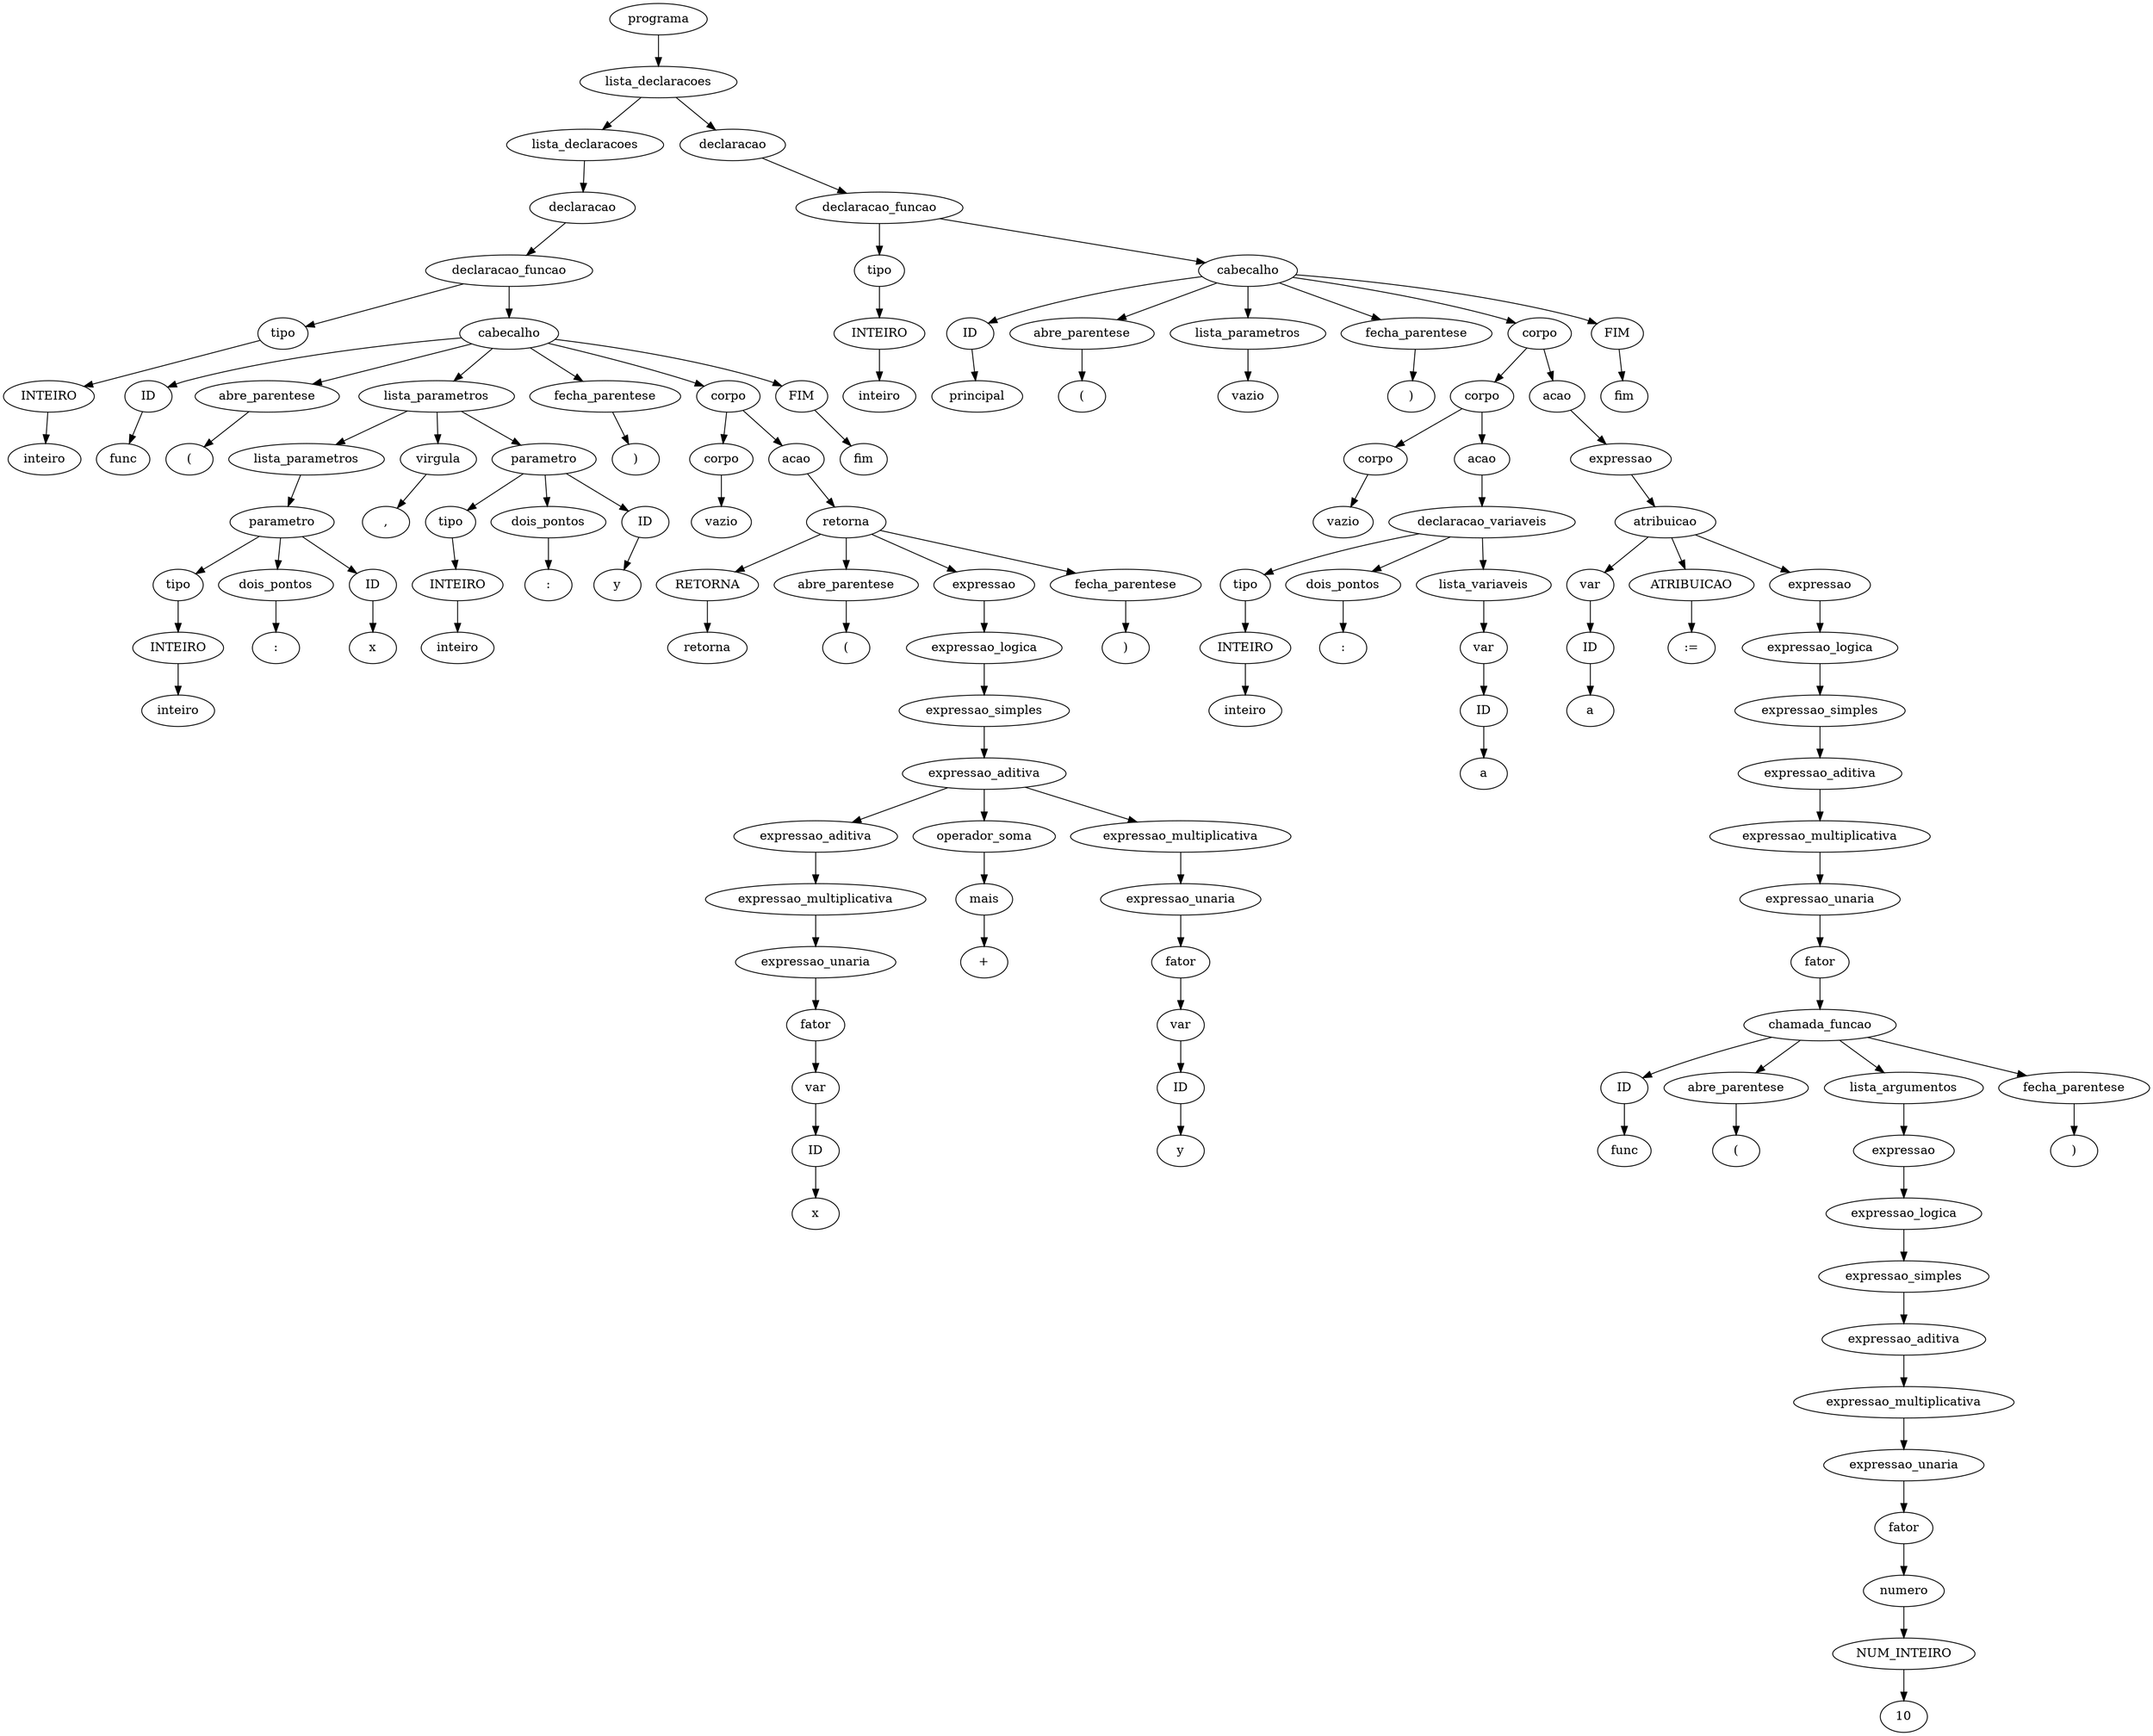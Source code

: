 digraph tree {
    "0x7f3d7b1b4460" [label="programa"];
    "0x7f3d7b123f40" [label="lista_declaracoes"];
    "0x7f3d7b123e20" [label="lista_declaracoes"];
    "0x7f3d6738f8b0" [label="declaracao"];
    "0x7f3d7b1b45b0" [label="declaracao_funcao"];
    "0x7f3d7b1b44c0" [label="tipo"];
    "0x7f3d7b1b4520" [label="INTEIRO"];
    "0x7f3d7b1b4490" [label="inteiro"];
    "0x7f3d7b1235b0" [label="cabecalho"];
    "0x7f3d7b063250" [label="ID"];
    "0x7f3d7b063280" [label="func"];
    "0x7f3d7b0630d0" [label="abre_parentese"];
    "0x7f3d7b063070" [label="("];
    "0x7f3d7b1238e0" [label="lista_parametros"];
    "0x7f3d7b1b43a0" [label="lista_parametros"];
    "0x7f3d7b123610" [label="parametro"];
    "0x7f3d7b1b4430" [label="tipo"];
    "0x7f3d6738f820" [label="INTEIRO"];
    "0x7f3d7b1238b0" [label="inteiro"];
    "0x7f3d7b123790" [label="dois_pontos"];
    "0x7f3d7b123700" [label=":"];
    "0x7f3d7b1236d0" [label="ID"];
    "0x7f3d7b1236a0" [label="x"];
    "0x7f3d7b123940" [label="virgula"];
    "0x7f3d7b123850" [label=","];
    "0x7f3d7b1235e0" [label="parametro"];
    "0x7f3d7b123550" [label="tipo"];
    "0x7f3d7b123730" [label="INTEIRO"];
    "0x7f3d7b123910" [label="inteiro"];
    "0x7f3d7b123820" [label="dois_pontos"];
    "0x7f3d7b123a60" [label=":"];
    "0x7f3d7b123a90" [label="ID"];
    "0x7f3d7b123ac0" [label="y"];
    "0x7f3d7b063130" [label="fecha_parentese"];
    "0x7f3d7b0632b0" [label=")"];
    "0x7f3d7b123b80" [label="corpo"];
    "0x7f3d7b123760" [label="corpo"];
    "0x7f3d7b123670" [label="vazio"];
    "0x7f3d7b123b50" [label="acao"];
    "0x7f3d7b123d90" [label="retorna"];
    "0x7f3d7b123d30" [label="RETORNA"];
    "0x7f3d7b063160" [label="retorna"];
    "0x7f3d7b063190" [label="abre_parentese"];
    "0x7f3d7b0631c0" [label="("];
    "0x7f3d7b063040" [label="expressao"];
    "0x7f3d7b123fd0" [label="expressao_logica"];
    "0x7f3d7b123d00" [label="expressao_simples"];
    "0x7f3d7b123df0" [label="expressao_aditiva"];
    "0x7f3d7b123be0" [label="expressao_aditiva"];
    "0x7f3d7b123cd0" [label="expressao_multiplicativa"];
    "0x7f3d7b123880" [label="expressao_unaria"];
    "0x7f3d7b123bb0" [label="fator"];
    "0x7f3d7b1237f0" [label="var"];
    "0x7f3d7b1239a0" [label="ID"];
    "0x7f3d7b123ca0" [label="x"];
    "0x7f3d7b123e50" [label="operador_soma"];
    "0x7f3d7b123c70" [label="mais"];
    "0x7f3d7b123d60" [label="+"];
    "0x7f3d7b123fa0" [label="expressao_multiplicativa"];
    "0x7f3d7b123eb0" [label="expressao_unaria"];
    "0x7f3d7b123dc0" [label="fator"];
    "0x7f3d7b123c10" [label="var"];
    "0x7f3d7b123c40" [label="ID"];
    "0x7f3d7b123f70" [label="y"];
    "0x7f3d7b0631f0" [label="fecha_parentese"];
    "0x7f3d7b063220" [label=")"];
    "0x7f3d7b063310" [label="FIM"];
    "0x7f3d7b063340" [label="fim"];
    "0x7f3d7b123ee0" [label="declaracao"];
    "0x7f3d7b123580" [label="declaracao_funcao"];
    "0x7f3d7b1b4550" [label="tipo"];
    "0x7f3d7b1b4220" [label="INTEIRO"];
    "0x7f3d7b123b20" [label="inteiro"];
    "0x7f3d7b063640" [label="cabecalho"];
    "0x7f3d7b0638b0" [label="ID"];
    "0x7f3d7b063670" [label="principal"];
    "0x7f3d7b085040" [label="abre_parentese"];
    "0x7f3d7b085070" [label="("];
    "0x7f3d7b063100" [label="lista_parametros"];
    "0x7f3d7b123f10" [label="vazio"];
    "0x7f3d7b0850a0" [label="fecha_parentese"];
    "0x7f3d7b0850d0" [label=")"];
    "0x7f3d7b063f70" [label="corpo"];
    "0x7f3d7b063790" [label="corpo"];
    "0x7f3d7b0635e0" [label="corpo"];
    "0x7f3d7b1239d0" [label="vazio"];
    "0x7f3d7b063610" [label="acao"];
    "0x7f3d7b063730" [label="declaracao_variaveis"];
    "0x7f3d7b0630a0" [label="tipo"];
    "0x7f3d7b063520" [label="INTEIRO"];
    "0x7f3d7b063700" [label="inteiro"];
    "0x7f3d7b0637f0" [label="dois_pontos"];
    "0x7f3d7b063910" [label=":"];
    "0x7f3d7b063760" [label="lista_variaveis"];
    "0x7f3d7b063580" [label="var"];
    "0x7f3d7b0634c0" [label="ID"];
    "0x7f3d7b063850" [label="a"];
    "0x7f3d7b063c70" [label="acao"];
    "0x7f3d7b0638e0" [label="expressao"];
    "0x7f3d7b063a00" [label="atribuicao"];
    "0x7f3d7b063460" [label="var"];
    "0x7f3d7b0635b0" [label="ID"];
    "0x7f3d7b063940" [label="a"];
    "0x7f3d7b063d00" [label="ATRIBUICAO"];
    "0x7f3d7b063f40" [label=":="];
    "0x7f3d7b0639d0" [label="expressao"];
    "0x7f3d7b063f10" [label="expressao_logica"];
    "0x7f3d7b063d60" [label="expressao_simples"];
    "0x7f3d7b0639a0" [label="expressao_aditiva"];
    "0x7f3d7b063ee0" [label="expressao_multiplicativa"];
    "0x7f3d7b063ca0" [label="expressao_unaria"];
    "0x7f3d7b063dc0" [label="fator"];
    "0x7f3d7b063c40" [label="chamada_funcao"];
    "0x7f3d7b063cd0" [label="ID"];
    "0x7f3d7b063df0" [label="func"];
    "0x7f3d7b063e20" [label="abre_parentese"];
    "0x7f3d7b063e50" [label="("];
    "0x7f3d7b063c10" [label="lista_argumentos"];
    "0x7f3d7b063be0" [label="expressao"];
    "0x7f3d7b063bb0" [label="expressao_logica"];
    "0x7f3d7b063b20" [label="expressao_simples"];
    "0x7f3d7b063a90" [label="expressao_aditiva"];
    "0x7f3d7b063b80" [label="expressao_multiplicativa"];
    "0x7f3d7b063970" [label="expressao_unaria"];
    "0x7f3d7b063a60" [label="fator"];
    "0x7f3d7b063820" [label="numero"];
    "0x7f3d7b0637c0" [label="NUM_INTEIRO"];
    "0x7f3d7b063b50" [label="10"];
    "0x7f3d7b063e80" [label="fecha_parentese"];
    "0x7f3d7b063eb0" [label=")"];
    "0x7f3d7b085100" [label="FIM"];
    "0x7f3d7b085130" [label="fim"];
    "0x7f3d7b1b4460" -> "0x7f3d7b123f40";
    "0x7f3d7b123f40" -> "0x7f3d7b123e20";
    "0x7f3d7b123f40" -> "0x7f3d7b123ee0";
    "0x7f3d7b123e20" -> "0x7f3d6738f8b0";
    "0x7f3d6738f8b0" -> "0x7f3d7b1b45b0";
    "0x7f3d7b1b45b0" -> "0x7f3d7b1b44c0";
    "0x7f3d7b1b45b0" -> "0x7f3d7b1235b0";
    "0x7f3d7b1b44c0" -> "0x7f3d7b1b4520";
    "0x7f3d7b1b4520" -> "0x7f3d7b1b4490";
    "0x7f3d7b1235b0" -> "0x7f3d7b063250";
    "0x7f3d7b1235b0" -> "0x7f3d7b0630d0";
    "0x7f3d7b1235b0" -> "0x7f3d7b1238e0";
    "0x7f3d7b1235b0" -> "0x7f3d7b063130";
    "0x7f3d7b1235b0" -> "0x7f3d7b123b80";
    "0x7f3d7b1235b0" -> "0x7f3d7b063310";
    "0x7f3d7b063250" -> "0x7f3d7b063280";
    "0x7f3d7b0630d0" -> "0x7f3d7b063070";
    "0x7f3d7b1238e0" -> "0x7f3d7b1b43a0";
    "0x7f3d7b1238e0" -> "0x7f3d7b123940";
    "0x7f3d7b1238e0" -> "0x7f3d7b1235e0";
    "0x7f3d7b1b43a0" -> "0x7f3d7b123610";
    "0x7f3d7b123610" -> "0x7f3d7b1b4430";
    "0x7f3d7b123610" -> "0x7f3d7b123790";
    "0x7f3d7b123610" -> "0x7f3d7b1236d0";
    "0x7f3d7b1b4430" -> "0x7f3d6738f820";
    "0x7f3d6738f820" -> "0x7f3d7b1238b0";
    "0x7f3d7b123790" -> "0x7f3d7b123700";
    "0x7f3d7b1236d0" -> "0x7f3d7b1236a0";
    "0x7f3d7b123940" -> "0x7f3d7b123850";
    "0x7f3d7b1235e0" -> "0x7f3d7b123550";
    "0x7f3d7b1235e0" -> "0x7f3d7b123820";
    "0x7f3d7b1235e0" -> "0x7f3d7b123a90";
    "0x7f3d7b123550" -> "0x7f3d7b123730";
    "0x7f3d7b123730" -> "0x7f3d7b123910";
    "0x7f3d7b123820" -> "0x7f3d7b123a60";
    "0x7f3d7b123a90" -> "0x7f3d7b123ac0";
    "0x7f3d7b063130" -> "0x7f3d7b0632b0";
    "0x7f3d7b123b80" -> "0x7f3d7b123760";
    "0x7f3d7b123b80" -> "0x7f3d7b123b50";
    "0x7f3d7b123760" -> "0x7f3d7b123670";
    "0x7f3d7b123b50" -> "0x7f3d7b123d90";
    "0x7f3d7b123d90" -> "0x7f3d7b123d30";
    "0x7f3d7b123d90" -> "0x7f3d7b063190";
    "0x7f3d7b123d90" -> "0x7f3d7b063040";
    "0x7f3d7b123d90" -> "0x7f3d7b0631f0";
    "0x7f3d7b123d30" -> "0x7f3d7b063160";
    "0x7f3d7b063190" -> "0x7f3d7b0631c0";
    "0x7f3d7b063040" -> "0x7f3d7b123fd0";
    "0x7f3d7b123fd0" -> "0x7f3d7b123d00";
    "0x7f3d7b123d00" -> "0x7f3d7b123df0";
    "0x7f3d7b123df0" -> "0x7f3d7b123be0";
    "0x7f3d7b123df0" -> "0x7f3d7b123e50";
    "0x7f3d7b123df0" -> "0x7f3d7b123fa0";
    "0x7f3d7b123be0" -> "0x7f3d7b123cd0";
    "0x7f3d7b123cd0" -> "0x7f3d7b123880";
    "0x7f3d7b123880" -> "0x7f3d7b123bb0";
    "0x7f3d7b123bb0" -> "0x7f3d7b1237f0";
    "0x7f3d7b1237f0" -> "0x7f3d7b1239a0";
    "0x7f3d7b1239a0" -> "0x7f3d7b123ca0";
    "0x7f3d7b123e50" -> "0x7f3d7b123c70";
    "0x7f3d7b123c70" -> "0x7f3d7b123d60";
    "0x7f3d7b123fa0" -> "0x7f3d7b123eb0";
    "0x7f3d7b123eb0" -> "0x7f3d7b123dc0";
    "0x7f3d7b123dc0" -> "0x7f3d7b123c10";
    "0x7f3d7b123c10" -> "0x7f3d7b123c40";
    "0x7f3d7b123c40" -> "0x7f3d7b123f70";
    "0x7f3d7b0631f0" -> "0x7f3d7b063220";
    "0x7f3d7b063310" -> "0x7f3d7b063340";
    "0x7f3d7b123ee0" -> "0x7f3d7b123580";
    "0x7f3d7b123580" -> "0x7f3d7b1b4550";
    "0x7f3d7b123580" -> "0x7f3d7b063640";
    "0x7f3d7b1b4550" -> "0x7f3d7b1b4220";
    "0x7f3d7b1b4220" -> "0x7f3d7b123b20";
    "0x7f3d7b063640" -> "0x7f3d7b0638b0";
    "0x7f3d7b063640" -> "0x7f3d7b085040";
    "0x7f3d7b063640" -> "0x7f3d7b063100";
    "0x7f3d7b063640" -> "0x7f3d7b0850a0";
    "0x7f3d7b063640" -> "0x7f3d7b063f70";
    "0x7f3d7b063640" -> "0x7f3d7b085100";
    "0x7f3d7b0638b0" -> "0x7f3d7b063670";
    "0x7f3d7b085040" -> "0x7f3d7b085070";
    "0x7f3d7b063100" -> "0x7f3d7b123f10";
    "0x7f3d7b0850a0" -> "0x7f3d7b0850d0";
    "0x7f3d7b063f70" -> "0x7f3d7b063790";
    "0x7f3d7b063f70" -> "0x7f3d7b063c70";
    "0x7f3d7b063790" -> "0x7f3d7b0635e0";
    "0x7f3d7b063790" -> "0x7f3d7b063610";
    "0x7f3d7b0635e0" -> "0x7f3d7b1239d0";
    "0x7f3d7b063610" -> "0x7f3d7b063730";
    "0x7f3d7b063730" -> "0x7f3d7b0630a0";
    "0x7f3d7b063730" -> "0x7f3d7b0637f0";
    "0x7f3d7b063730" -> "0x7f3d7b063760";
    "0x7f3d7b0630a0" -> "0x7f3d7b063520";
    "0x7f3d7b063520" -> "0x7f3d7b063700";
    "0x7f3d7b0637f0" -> "0x7f3d7b063910";
    "0x7f3d7b063760" -> "0x7f3d7b063580";
    "0x7f3d7b063580" -> "0x7f3d7b0634c0";
    "0x7f3d7b0634c0" -> "0x7f3d7b063850";
    "0x7f3d7b063c70" -> "0x7f3d7b0638e0";
    "0x7f3d7b0638e0" -> "0x7f3d7b063a00";
    "0x7f3d7b063a00" -> "0x7f3d7b063460";
    "0x7f3d7b063a00" -> "0x7f3d7b063d00";
    "0x7f3d7b063a00" -> "0x7f3d7b0639d0";
    "0x7f3d7b063460" -> "0x7f3d7b0635b0";
    "0x7f3d7b0635b0" -> "0x7f3d7b063940";
    "0x7f3d7b063d00" -> "0x7f3d7b063f40";
    "0x7f3d7b0639d0" -> "0x7f3d7b063f10";
    "0x7f3d7b063f10" -> "0x7f3d7b063d60";
    "0x7f3d7b063d60" -> "0x7f3d7b0639a0";
    "0x7f3d7b0639a0" -> "0x7f3d7b063ee0";
    "0x7f3d7b063ee0" -> "0x7f3d7b063ca0";
    "0x7f3d7b063ca0" -> "0x7f3d7b063dc0";
    "0x7f3d7b063dc0" -> "0x7f3d7b063c40";
    "0x7f3d7b063c40" -> "0x7f3d7b063cd0";
    "0x7f3d7b063c40" -> "0x7f3d7b063e20";
    "0x7f3d7b063c40" -> "0x7f3d7b063c10";
    "0x7f3d7b063c40" -> "0x7f3d7b063e80";
    "0x7f3d7b063cd0" -> "0x7f3d7b063df0";
    "0x7f3d7b063e20" -> "0x7f3d7b063e50";
    "0x7f3d7b063c10" -> "0x7f3d7b063be0";
    "0x7f3d7b063be0" -> "0x7f3d7b063bb0";
    "0x7f3d7b063bb0" -> "0x7f3d7b063b20";
    "0x7f3d7b063b20" -> "0x7f3d7b063a90";
    "0x7f3d7b063a90" -> "0x7f3d7b063b80";
    "0x7f3d7b063b80" -> "0x7f3d7b063970";
    "0x7f3d7b063970" -> "0x7f3d7b063a60";
    "0x7f3d7b063a60" -> "0x7f3d7b063820";
    "0x7f3d7b063820" -> "0x7f3d7b0637c0";
    "0x7f3d7b0637c0" -> "0x7f3d7b063b50";
    "0x7f3d7b063e80" -> "0x7f3d7b063eb0";
    "0x7f3d7b085100" -> "0x7f3d7b085130";
}
